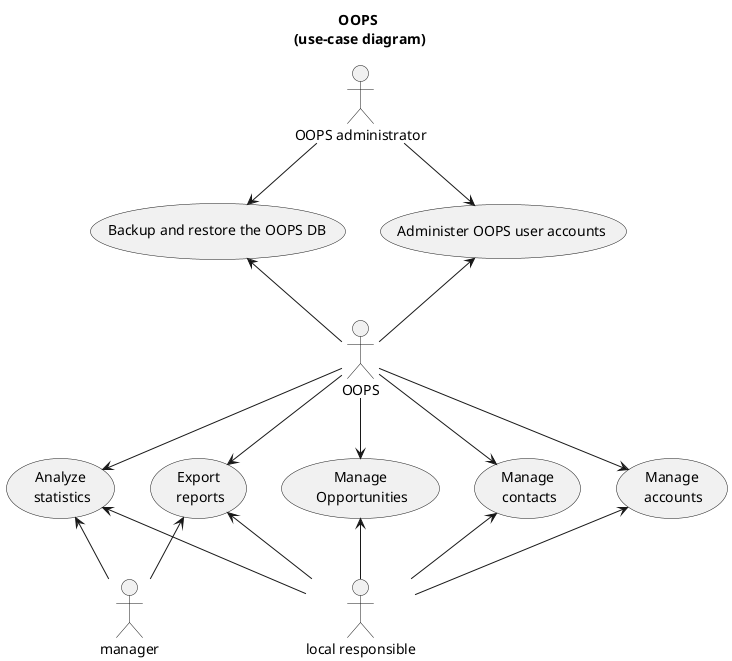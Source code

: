 @startuml
title OOPS \n(use-case diagram)

:manager: as manager
:OOPS administrator: as administrator
:local responsible: as localResponsible
:OOPS: as oops

(Analyze\n statistics) as statistics
(Manage\n accounts) as manageAccounts
(Manage\n contacts) as manageContacts
(Manage\n Opportunities) as manageOpportunities
(Export\n reports) as exportReports
(Administer OOPS user accounts) as adminUsers
(Backup and restore the OOPS DB) as backupRestore

administrator -down-> adminUsers
administrator -down-> backupRestore

oops -up-> adminUsers
oops -up-> backupRestore

oops -down-> manageAccounts
oops -down-> manageContacts
oops -down-> manageOpportunities
oops -down-> exportReports
oops -down-> statistics

localResponsible -up-> statistics
localResponsible -up-> manageAccounts
localResponsible -up-> manageContacts
localResponsible -up-> manageOpportunities
localResponsible -up-> exportReports

manager -up-> statistics
manager -up-> exportReports

@enduml
